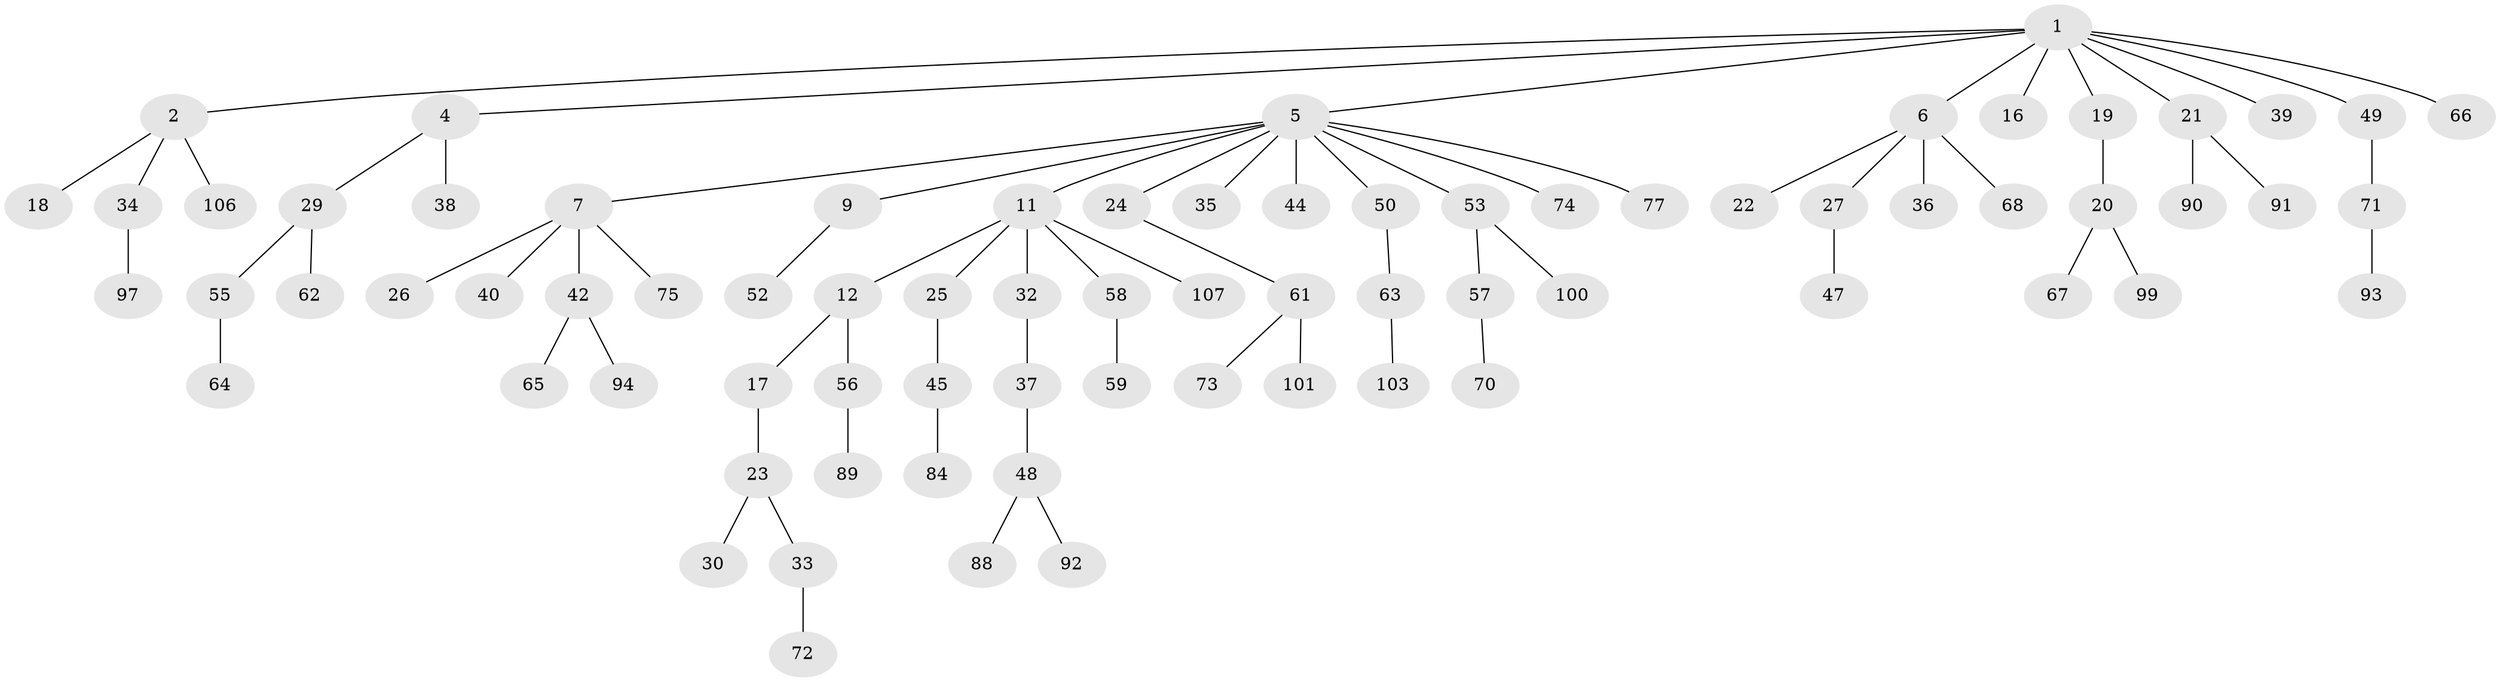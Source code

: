 // Generated by graph-tools (version 1.1) at 2025/24/03/03/25 07:24:08]
// undirected, 76 vertices, 75 edges
graph export_dot {
graph [start="1"]
  node [color=gray90,style=filled];
  1 [super="+3"];
  2 [super="+13"];
  4 [super="+15"];
  5 [super="+8"];
  6 [super="+28"];
  7 [super="+10"];
  9;
  11 [super="+14"];
  12;
  16 [super="+87"];
  17 [super="+41"];
  18;
  19;
  20 [super="+83"];
  21;
  22;
  23 [super="+102"];
  24;
  25 [super="+51"];
  26 [super="+86"];
  27 [super="+43"];
  29 [super="+69"];
  30 [super="+31"];
  32;
  33;
  34;
  35;
  36;
  37 [super="+54"];
  38;
  39 [super="+46"];
  40;
  42 [super="+82"];
  44;
  45;
  47;
  48 [super="+60"];
  49;
  50;
  52 [super="+76"];
  53;
  55 [super="+81"];
  56 [super="+80"];
  57 [super="+96"];
  58 [super="+104"];
  59;
  61 [super="+78"];
  62;
  63 [super="+79"];
  64;
  65;
  66;
  67;
  68;
  70;
  71 [super="+85"];
  72;
  73 [super="+95"];
  74;
  75;
  77;
  84;
  88;
  89;
  90 [super="+105"];
  91;
  92 [super="+98"];
  93;
  94;
  97;
  99;
  100;
  101;
  103;
  106;
  107;
  1 -- 2;
  1 -- 6;
  1 -- 19;
  1 -- 66;
  1 -- 16;
  1 -- 49;
  1 -- 4;
  1 -- 5;
  1 -- 21;
  1 -- 39;
  2 -- 34;
  2 -- 106;
  2 -- 18;
  4 -- 38;
  4 -- 29;
  5 -- 7;
  5 -- 9;
  5 -- 11;
  5 -- 50;
  5 -- 53;
  5 -- 74;
  5 -- 77;
  5 -- 24;
  5 -- 35;
  5 -- 44;
  6 -- 22;
  6 -- 27;
  6 -- 36;
  6 -- 68;
  7 -- 26;
  7 -- 75;
  7 -- 40;
  7 -- 42;
  9 -- 52;
  11 -- 12;
  11 -- 58;
  11 -- 32;
  11 -- 25;
  11 -- 107;
  12 -- 17;
  12 -- 56;
  17 -- 23;
  19 -- 20;
  20 -- 67;
  20 -- 99;
  21 -- 90;
  21 -- 91;
  23 -- 30;
  23 -- 33;
  24 -- 61;
  25 -- 45;
  27 -- 47;
  29 -- 55;
  29 -- 62;
  32 -- 37;
  33 -- 72;
  34 -- 97;
  37 -- 48;
  42 -- 65;
  42 -- 94;
  45 -- 84;
  48 -- 88;
  48 -- 92;
  49 -- 71;
  50 -- 63;
  53 -- 57;
  53 -- 100;
  55 -- 64;
  56 -- 89;
  57 -- 70;
  58 -- 59;
  61 -- 73;
  61 -- 101;
  63 -- 103;
  71 -- 93;
}
